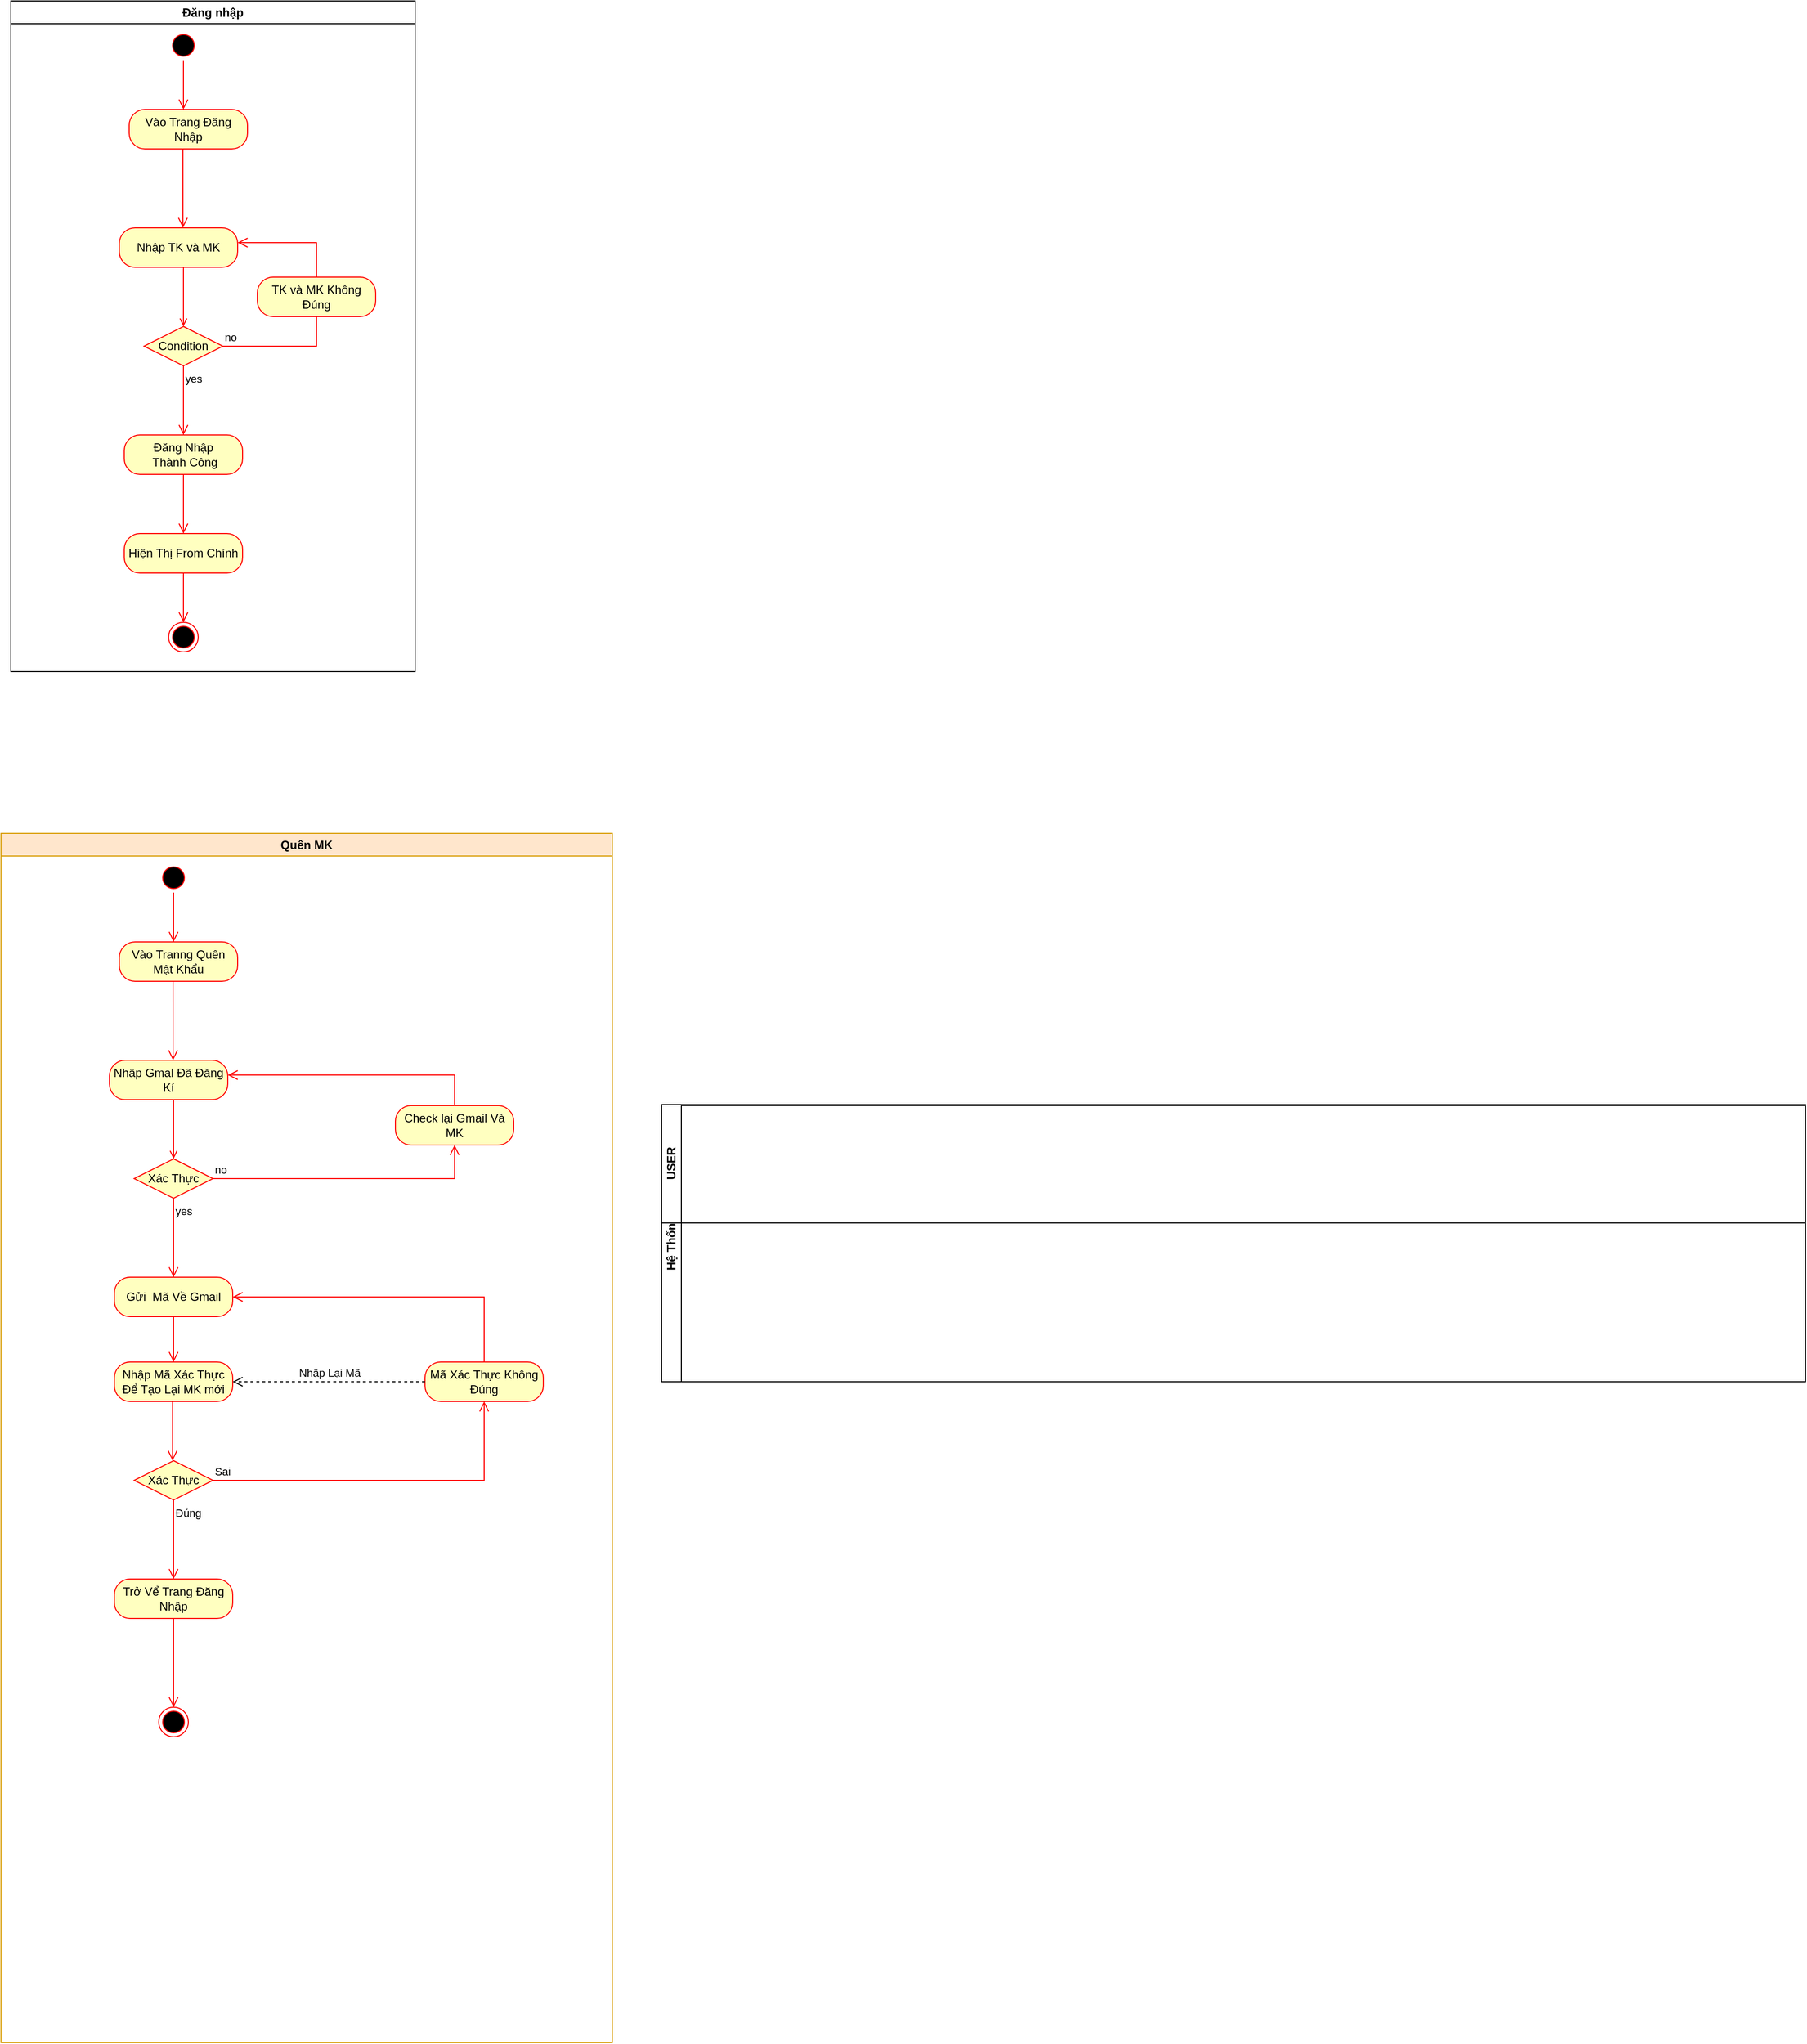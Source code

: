 <mxfile version="22.0.8" type="device">
  <diagram name="Page-1" id="e7e014a7-5840-1c2e-5031-d8a46d1fe8dd">
    <mxGraphModel dx="2603" dy="758" grid="1" gridSize="10" guides="1" tooltips="1" connect="1" arrows="1" fold="1" page="1" pageScale="1" pageWidth="1169" pageHeight="826" background="none" math="0" shadow="0">
      <root>
        <mxCell id="0" />
        <mxCell id="1" parent="0" />
        <mxCell id="2" value="Đăng nhập" style="swimlane;whiteSpace=wrap" parent="1" vertex="1">
          <mxGeometry x="-270" width="410" height="680" as="geometry" />
        </mxCell>
        <mxCell id="5" value="" style="ellipse;shape=startState;fillColor=#000000;strokeColor=#ff0000;" parent="2" vertex="1">
          <mxGeometry x="160" y="30" width="30" height="30" as="geometry" />
        </mxCell>
        <mxCell id="6" value="" style="edgeStyle=elbowEdgeStyle;elbow=horizontal;verticalAlign=bottom;endArrow=open;endSize=8;strokeColor=#FF0000;endFill=1;rounded=0" parent="2" source="5" edge="1">
          <mxGeometry x="100" y="40" as="geometry">
            <mxPoint x="175" y="110" as="targetPoint" />
          </mxGeometry>
        </mxCell>
        <mxCell id="11" value="" style="endArrow=open;strokeColor=#FF0000;endFill=1;rounded=0" parent="2" edge="1">
          <mxGeometry relative="1" as="geometry">
            <mxPoint x="175" y="270" as="sourcePoint" />
            <mxPoint x="175" y="330" as="targetPoint" />
          </mxGeometry>
        </mxCell>
        <mxCell id="20" value="" style="endArrow=open;strokeColor=#FF0000;endFill=1;rounded=0" parent="2" source="_XAov5C94fZW8wz78R0O-44" edge="1">
          <mxGeometry relative="1" as="geometry">
            <mxPoint x="210.714" y="330" as="sourcePoint" />
            <mxPoint x="185" y="348" as="targetPoint" />
          </mxGeometry>
        </mxCell>
        <mxCell id="_XAov5C94fZW8wz78R0O-44" value="Condition" style="rhombus;whiteSpace=wrap;html=1;fontColor=#000000;fillColor=#ffffc0;strokeColor=#ff0000;" vertex="1" parent="2">
          <mxGeometry x="135" y="330" width="80" height="40" as="geometry" />
        </mxCell>
        <mxCell id="_XAov5C94fZW8wz78R0O-45" value="no" style="edgeStyle=orthogonalEdgeStyle;html=1;align=left;verticalAlign=bottom;endArrow=open;endSize=8;strokeColor=#ff0000;rounded=0;exitX=1;exitY=0.5;exitDx=0;exitDy=0;" edge="1" source="_XAov5C94fZW8wz78R0O-44" parent="2">
          <mxGeometry x="-1" relative="1" as="geometry">
            <mxPoint x="310" y="310" as="targetPoint" />
            <mxPoint x="220" y="350" as="sourcePoint" />
            <Array as="points">
              <mxPoint x="310" y="350" />
            </Array>
          </mxGeometry>
        </mxCell>
        <mxCell id="_XAov5C94fZW8wz78R0O-50" value="TK và MK Không Đúng&lt;br&gt;" style="rounded=1;whiteSpace=wrap;html=1;arcSize=40;fontColor=#000000;fillColor=#ffffc0;strokeColor=#ff0000;" vertex="1" parent="2">
          <mxGeometry x="250" y="280" width="120" height="40" as="geometry" />
        </mxCell>
        <mxCell id="_XAov5C94fZW8wz78R0O-51" value="" style="edgeStyle=orthogonalEdgeStyle;html=1;verticalAlign=bottom;endArrow=open;endSize=8;strokeColor=#ff0000;rounded=0;entryX=1;entryY=0.5;entryDx=0;entryDy=0;" edge="1" source="_XAov5C94fZW8wz78R0O-50" parent="2">
          <mxGeometry relative="1" as="geometry">
            <mxPoint x="230" y="245" as="targetPoint" />
            <Array as="points">
              <mxPoint x="310" y="245" />
            </Array>
          </mxGeometry>
        </mxCell>
        <mxCell id="_XAov5C94fZW8wz78R0O-52" value="Đăng Nhập&lt;br&gt;&amp;nbsp;Thành Công" style="rounded=1;whiteSpace=wrap;html=1;arcSize=40;fontColor=#000000;fillColor=#ffffc0;strokeColor=#ff0000;" vertex="1" parent="2">
          <mxGeometry x="115" y="440" width="120" height="40" as="geometry" />
        </mxCell>
        <mxCell id="_XAov5C94fZW8wz78R0O-53" value="" style="edgeStyle=orthogonalEdgeStyle;html=1;verticalAlign=bottom;endArrow=open;endSize=8;strokeColor=#ff0000;rounded=0;entryX=0.5;entryY=0;entryDx=0;entryDy=0;" edge="1" source="_XAov5C94fZW8wz78R0O-52" parent="2" target="_XAov5C94fZW8wz78R0O-54">
          <mxGeometry relative="1" as="geometry">
            <mxPoint x="175" y="510" as="targetPoint" />
          </mxGeometry>
        </mxCell>
        <mxCell id="_XAov5C94fZW8wz78R0O-54" value="Hiện Thị From Chính&lt;br&gt;" style="rounded=1;whiteSpace=wrap;html=1;arcSize=40;fontColor=#000000;fillColor=#ffffc0;strokeColor=#ff0000;" vertex="1" parent="2">
          <mxGeometry x="115" y="540" width="120" height="40" as="geometry" />
        </mxCell>
        <mxCell id="_XAov5C94fZW8wz78R0O-55" value="" style="edgeStyle=orthogonalEdgeStyle;html=1;verticalAlign=bottom;endArrow=open;endSize=8;strokeColor=#ff0000;rounded=0;entryX=0.5;entryY=0;entryDx=0;entryDy=0;" edge="1" source="_XAov5C94fZW8wz78R0O-54" parent="2" target="_XAov5C94fZW8wz78R0O-56">
          <mxGeometry relative="1" as="geometry">
            <mxPoint x="175" y="610" as="targetPoint" />
          </mxGeometry>
        </mxCell>
        <mxCell id="_XAov5C94fZW8wz78R0O-56" value="" style="ellipse;html=1;shape=endState;fillColor=#000000;strokeColor=#ff0000;" vertex="1" parent="2">
          <mxGeometry x="160" y="630" width="30" height="30" as="geometry" />
        </mxCell>
        <mxCell id="_XAov5C94fZW8wz78R0O-59" value="Vào Trang Đăng Nhập&lt;br&gt;" style="rounded=1;whiteSpace=wrap;html=1;arcSize=40;fontColor=#000000;fillColor=#ffffc0;strokeColor=#ff0000;" vertex="1" parent="2">
          <mxGeometry x="120" y="110" width="120" height="40" as="geometry" />
        </mxCell>
        <mxCell id="_XAov5C94fZW8wz78R0O-61" value="Nhập TK và MK&lt;br&gt;" style="rounded=1;whiteSpace=wrap;html=1;arcSize=40;fontColor=#000000;fillColor=#ffffc0;strokeColor=#ff0000;" vertex="1" parent="2">
          <mxGeometry x="110" y="230" width="120" height="40" as="geometry" />
        </mxCell>
        <mxCell id="_XAov5C94fZW8wz78R0O-62" value="" style="edgeStyle=orthogonalEdgeStyle;html=1;verticalAlign=bottom;endArrow=open;endSize=8;strokeColor=#ff0000;rounded=0;exitX=0.454;exitY=1;exitDx=0;exitDy=0;exitPerimeter=0;" edge="1" source="_XAov5C94fZW8wz78R0O-59" parent="2">
          <mxGeometry relative="1" as="geometry">
            <mxPoint x="174.5" y="230" as="targetPoint" />
            <mxPoint x="175" y="160" as="sourcePoint" />
            <Array as="points" />
          </mxGeometry>
        </mxCell>
        <mxCell id="_XAov5C94fZW8wz78R0O-46" value="yes" style="edgeStyle=orthogonalEdgeStyle;html=1;align=left;verticalAlign=top;endArrow=open;endSize=8;strokeColor=#ff0000;rounded=0;entryX=0.5;entryY=0;entryDx=0;entryDy=0;" edge="1" source="_XAov5C94fZW8wz78R0O-44" parent="2" target="_XAov5C94fZW8wz78R0O-52">
          <mxGeometry x="-1" relative="1" as="geometry">
            <mxPoint x="195" y="430" as="targetPoint" />
            <Array as="points">
              <mxPoint x="175" y="430" />
              <mxPoint x="175" y="430" />
            </Array>
          </mxGeometry>
        </mxCell>
        <mxCell id="_XAov5C94fZW8wz78R0O-64" value="Quên MK" style="swimlane;whiteSpace=wrap;fillColor=#ffe6cc;strokeColor=#d79b00;" vertex="1" parent="1">
          <mxGeometry x="-280" y="844" width="620" height="1226" as="geometry" />
        </mxCell>
        <mxCell id="_XAov5C94fZW8wz78R0O-65" value="" style="ellipse;shape=startState;fillColor=#000000;strokeColor=#ff0000;" vertex="1" parent="_XAov5C94fZW8wz78R0O-64">
          <mxGeometry x="160" y="30" width="30" height="30" as="geometry" />
        </mxCell>
        <mxCell id="_XAov5C94fZW8wz78R0O-66" value="" style="edgeStyle=elbowEdgeStyle;elbow=horizontal;verticalAlign=bottom;endArrow=open;endSize=8;strokeColor=#FF0000;endFill=1;rounded=0" edge="1" parent="_XAov5C94fZW8wz78R0O-64" source="_XAov5C94fZW8wz78R0O-65">
          <mxGeometry x="100" y="40" as="geometry">
            <mxPoint x="175" y="110" as="targetPoint" />
          </mxGeometry>
        </mxCell>
        <mxCell id="_XAov5C94fZW8wz78R0O-67" value="" style="endArrow=open;strokeColor=#FF0000;endFill=1;rounded=0" edge="1" parent="_XAov5C94fZW8wz78R0O-64">
          <mxGeometry relative="1" as="geometry">
            <mxPoint x="175" y="270" as="sourcePoint" />
            <mxPoint x="175" y="330" as="targetPoint" />
          </mxGeometry>
        </mxCell>
        <mxCell id="_XAov5C94fZW8wz78R0O-68" value="" style="endArrow=open;strokeColor=#FF0000;endFill=1;rounded=0" edge="1" parent="_XAov5C94fZW8wz78R0O-64" source="_XAov5C94fZW8wz78R0O-69">
          <mxGeometry relative="1" as="geometry">
            <mxPoint x="210.714" y="330" as="sourcePoint" />
            <mxPoint x="185" y="348" as="targetPoint" />
          </mxGeometry>
        </mxCell>
        <mxCell id="_XAov5C94fZW8wz78R0O-69" value="Xác Thực" style="rhombus;whiteSpace=wrap;html=1;fontColor=#000000;fillColor=#ffffc0;strokeColor=#ff0000;" vertex="1" parent="_XAov5C94fZW8wz78R0O-64">
          <mxGeometry x="135" y="330" width="80" height="40" as="geometry" />
        </mxCell>
        <mxCell id="_XAov5C94fZW8wz78R0O-70" value="no" style="edgeStyle=orthogonalEdgeStyle;html=1;align=left;verticalAlign=bottom;endArrow=open;endSize=8;strokeColor=#ff0000;rounded=0;exitX=1;exitY=0.5;exitDx=0;exitDy=0;entryX=0.5;entryY=1;entryDx=0;entryDy=0;" edge="1" parent="_XAov5C94fZW8wz78R0O-64" source="_XAov5C94fZW8wz78R0O-69" target="_XAov5C94fZW8wz78R0O-71">
          <mxGeometry x="-1" relative="1" as="geometry">
            <mxPoint x="310" y="310" as="targetPoint" />
            <mxPoint x="220" y="350" as="sourcePoint" />
            <Array as="points">
              <mxPoint x="460" y="350" />
            </Array>
          </mxGeometry>
        </mxCell>
        <mxCell id="_XAov5C94fZW8wz78R0O-71" value="Check lại Gmail Và MK" style="rounded=1;whiteSpace=wrap;html=1;arcSize=40;fontColor=#000000;fillColor=#ffffc0;strokeColor=#ff0000;" vertex="1" parent="_XAov5C94fZW8wz78R0O-64">
          <mxGeometry x="400" y="276" width="120" height="40" as="geometry" />
        </mxCell>
        <mxCell id="_XAov5C94fZW8wz78R0O-72" value="" style="edgeStyle=orthogonalEdgeStyle;html=1;verticalAlign=bottom;endArrow=open;endSize=8;strokeColor=#ff0000;rounded=0;entryX=1;entryY=0.5;entryDx=0;entryDy=0;" edge="1" parent="_XAov5C94fZW8wz78R0O-64" source="_XAov5C94fZW8wz78R0O-71">
          <mxGeometry relative="1" as="geometry">
            <mxPoint x="230" y="245" as="targetPoint" />
            <Array as="points">
              <mxPoint x="460" y="245" />
            </Array>
          </mxGeometry>
        </mxCell>
        <mxCell id="_XAov5C94fZW8wz78R0O-73" value="Gửi&amp;nbsp; Mã Về Gmail" style="rounded=1;whiteSpace=wrap;html=1;arcSize=40;fontColor=#000000;fillColor=#ffffc0;strokeColor=#ff0000;" vertex="1" parent="_XAov5C94fZW8wz78R0O-64">
          <mxGeometry x="115" y="450" width="120" height="40" as="geometry" />
        </mxCell>
        <mxCell id="_XAov5C94fZW8wz78R0O-74" value="" style="edgeStyle=orthogonalEdgeStyle;html=1;verticalAlign=bottom;endArrow=open;endSize=8;strokeColor=#ff0000;rounded=0;entryX=0.5;entryY=0;entryDx=0;entryDy=0;" edge="1" parent="_XAov5C94fZW8wz78R0O-64" source="_XAov5C94fZW8wz78R0O-73" target="_XAov5C94fZW8wz78R0O-75">
          <mxGeometry relative="1" as="geometry">
            <mxPoint x="175" y="510" as="targetPoint" />
          </mxGeometry>
        </mxCell>
        <mxCell id="_XAov5C94fZW8wz78R0O-75" value="Nhập Mã Xác Thực Để Tạo Lại MK mới" style="rounded=1;whiteSpace=wrap;html=1;arcSize=40;fontColor=#000000;fillColor=#ffffc0;strokeColor=#ff0000;" vertex="1" parent="_XAov5C94fZW8wz78R0O-64">
          <mxGeometry x="115" y="536" width="120" height="40" as="geometry" />
        </mxCell>
        <mxCell id="_XAov5C94fZW8wz78R0O-76" value="" style="edgeStyle=orthogonalEdgeStyle;html=1;verticalAlign=bottom;endArrow=open;endSize=8;strokeColor=#ff0000;rounded=0;" edge="1" parent="_XAov5C94fZW8wz78R0O-64">
          <mxGeometry relative="1" as="geometry">
            <mxPoint x="174" y="636" as="targetPoint" />
            <mxPoint x="174" y="626" as="sourcePoint" />
            <Array as="points">
              <mxPoint x="174" y="576" />
              <mxPoint x="174" y="576" />
            </Array>
          </mxGeometry>
        </mxCell>
        <mxCell id="_XAov5C94fZW8wz78R0O-77" value="" style="ellipse;html=1;shape=endState;fillColor=#000000;strokeColor=#ff0000;" vertex="1" parent="_XAov5C94fZW8wz78R0O-64">
          <mxGeometry x="160" y="886" width="30" height="30" as="geometry" />
        </mxCell>
        <mxCell id="_XAov5C94fZW8wz78R0O-78" value="Vào Tranng Quên Mật Khẩu" style="rounded=1;whiteSpace=wrap;html=1;arcSize=40;fontColor=#000000;fillColor=#ffffc0;strokeColor=#ff0000;" vertex="1" parent="_XAov5C94fZW8wz78R0O-64">
          <mxGeometry x="120" y="110" width="120" height="40" as="geometry" />
        </mxCell>
        <mxCell id="_XAov5C94fZW8wz78R0O-79" value="Nhập Gmal Đã Đăng Kí" style="rounded=1;whiteSpace=wrap;html=1;arcSize=40;fontColor=#000000;fillColor=#ffffc0;strokeColor=#ff0000;" vertex="1" parent="_XAov5C94fZW8wz78R0O-64">
          <mxGeometry x="110" y="230" width="120" height="40" as="geometry" />
        </mxCell>
        <mxCell id="_XAov5C94fZW8wz78R0O-80" value="" style="edgeStyle=orthogonalEdgeStyle;html=1;verticalAlign=bottom;endArrow=open;endSize=8;strokeColor=#ff0000;rounded=0;exitX=0.454;exitY=1;exitDx=0;exitDy=0;exitPerimeter=0;" edge="1" parent="_XAov5C94fZW8wz78R0O-64" source="_XAov5C94fZW8wz78R0O-78">
          <mxGeometry relative="1" as="geometry">
            <mxPoint x="174.5" y="230" as="targetPoint" />
            <mxPoint x="175" y="160" as="sourcePoint" />
            <Array as="points" />
          </mxGeometry>
        </mxCell>
        <mxCell id="_XAov5C94fZW8wz78R0O-81" value="yes" style="edgeStyle=orthogonalEdgeStyle;html=1;align=left;verticalAlign=top;endArrow=open;endSize=8;strokeColor=#ff0000;rounded=0;entryX=0.5;entryY=0;entryDx=0;entryDy=0;" edge="1" parent="_XAov5C94fZW8wz78R0O-64" source="_XAov5C94fZW8wz78R0O-69" target="_XAov5C94fZW8wz78R0O-73">
          <mxGeometry x="-1" relative="1" as="geometry">
            <mxPoint x="195" y="430" as="targetPoint" />
            <Array as="points">
              <mxPoint x="175" y="430" />
              <mxPoint x="175" y="430" />
            </Array>
          </mxGeometry>
        </mxCell>
        <mxCell id="_XAov5C94fZW8wz78R0O-100" value="Trở Vể Trang Đăng Nhập" style="rounded=1;whiteSpace=wrap;html=1;arcSize=40;fontColor=#000000;fillColor=#ffffc0;strokeColor=#ff0000;" vertex="1" parent="_XAov5C94fZW8wz78R0O-64">
          <mxGeometry x="115" y="756" width="120" height="40" as="geometry" />
        </mxCell>
        <mxCell id="_XAov5C94fZW8wz78R0O-101" value="" style="edgeStyle=orthogonalEdgeStyle;html=1;verticalAlign=bottom;endArrow=open;endSize=8;strokeColor=#ff0000;rounded=0;entryX=0.5;entryY=0;entryDx=0;entryDy=0;" edge="1" parent="_XAov5C94fZW8wz78R0O-64" target="_XAov5C94fZW8wz78R0O-77">
          <mxGeometry relative="1" as="geometry">
            <mxPoint x="180" y="886" as="targetPoint" />
            <mxPoint x="175" y="836" as="sourcePoint" />
            <Array as="points">
              <mxPoint x="175" y="796" />
              <mxPoint x="175" y="796" />
            </Array>
          </mxGeometry>
        </mxCell>
        <mxCell id="_XAov5C94fZW8wz78R0O-108" value="Xác Thực" style="rhombus;whiteSpace=wrap;html=1;fontColor=#000000;fillColor=#ffffc0;strokeColor=#ff0000;" vertex="1" parent="_XAov5C94fZW8wz78R0O-64">
          <mxGeometry x="135" y="636" width="80" height="40" as="geometry" />
        </mxCell>
        <mxCell id="_XAov5C94fZW8wz78R0O-109" value="Sai&lt;br&gt;" style="edgeStyle=orthogonalEdgeStyle;html=1;align=left;verticalAlign=bottom;endArrow=open;endSize=8;strokeColor=#ff0000;rounded=0;entryX=0.5;entryY=1;entryDx=0;entryDy=0;" edge="1" source="_XAov5C94fZW8wz78R0O-108" parent="_XAov5C94fZW8wz78R0O-64" target="_XAov5C94fZW8wz78R0O-113">
          <mxGeometry x="-1" relative="1" as="geometry">
            <mxPoint x="330" y="616" as="targetPoint" />
            <Array as="points">
              <mxPoint x="490" y="656" />
            </Array>
          </mxGeometry>
        </mxCell>
        <mxCell id="_XAov5C94fZW8wz78R0O-110" value="Đúng&lt;br&gt;" style="edgeStyle=orthogonalEdgeStyle;html=1;align=left;verticalAlign=top;endArrow=open;endSize=8;strokeColor=#ff0000;rounded=0;" edge="1" source="_XAov5C94fZW8wz78R0O-108" parent="_XAov5C94fZW8wz78R0O-64">
          <mxGeometry x="-1" relative="1" as="geometry">
            <mxPoint x="175" y="756" as="targetPoint" />
          </mxGeometry>
        </mxCell>
        <mxCell id="_XAov5C94fZW8wz78R0O-113" value="Mã Xác Thực Không Đúng" style="rounded=1;whiteSpace=wrap;html=1;arcSize=40;fontColor=#000000;fillColor=#ffffc0;strokeColor=#ff0000;" vertex="1" parent="_XAov5C94fZW8wz78R0O-64">
          <mxGeometry x="430" y="536" width="120" height="40" as="geometry" />
        </mxCell>
        <mxCell id="_XAov5C94fZW8wz78R0O-115" style="edgeStyle=orthogonalEdgeStyle;rounded=0;orthogonalLoop=1;jettySize=auto;html=1;exitX=0.5;exitY=1;exitDx=0;exitDy=0;" edge="1" parent="_XAov5C94fZW8wz78R0O-64" source="_XAov5C94fZW8wz78R0O-113" target="_XAov5C94fZW8wz78R0O-113">
          <mxGeometry relative="1" as="geometry" />
        </mxCell>
        <mxCell id="_XAov5C94fZW8wz78R0O-114" value="" style="edgeStyle=orthogonalEdgeStyle;html=1;verticalAlign=bottom;endArrow=open;endSize=8;strokeColor=#ff0000;rounded=0;entryX=1;entryY=0.5;entryDx=0;entryDy=0;" edge="1" parent="_XAov5C94fZW8wz78R0O-64" target="_XAov5C94fZW8wz78R0O-73">
          <mxGeometry relative="1" as="geometry">
            <mxPoint x="329" y="466" as="targetPoint" />
            <mxPoint x="480" y="536" as="sourcePoint" />
            <Array as="points">
              <mxPoint x="490" y="536" />
              <mxPoint x="490" y="470" />
            </Array>
          </mxGeometry>
        </mxCell>
        <mxCell id="_XAov5C94fZW8wz78R0O-128" value="Nhập Lại Mã" style="html=1;verticalAlign=bottom;endArrow=open;dashed=1;endSize=8;curved=0;rounded=0;exitX=0;exitY=0.5;exitDx=0;exitDy=0;entryX=1;entryY=0.5;entryDx=0;entryDy=0;" edge="1" parent="_XAov5C94fZW8wz78R0O-64" source="_XAov5C94fZW8wz78R0O-113" target="_XAov5C94fZW8wz78R0O-75">
          <mxGeometry relative="1" as="geometry">
            <mxPoint x="270" y="506" as="sourcePoint" />
            <mxPoint x="190" y="506" as="targetPoint" />
            <Array as="points" />
          </mxGeometry>
        </mxCell>
        <mxCell id="_XAov5C94fZW8wz78R0O-119" value="" style="swimlane;childLayout=stackLayout;resizeParent=1;resizeParentMax=0;horizontal=1;startSize=0;horizontalStack=0;html=1;" vertex="1" parent="1">
          <mxGeometry x="390" y="1120" width="1160" height="280" as="geometry">
            <mxRectangle x="390" y="1100" width="70" height="30" as="alternateBounds" />
          </mxGeometry>
        </mxCell>
        <mxCell id="_XAov5C94fZW8wz78R0O-122" value="Hệ Thống" style="swimlane;startSize=20;horizontal=0;html=1;" vertex="1" parent="_XAov5C94fZW8wz78R0O-119">
          <mxGeometry width="1160" height="280" as="geometry" />
        </mxCell>
        <mxCell id="_XAov5C94fZW8wz78R0O-120" value="USER" style="swimlane;startSize=20;horizontal=0;html=1;" vertex="1" parent="1">
          <mxGeometry x="390" y="1119" width="1160" height="120" as="geometry" />
        </mxCell>
      </root>
    </mxGraphModel>
  </diagram>
</mxfile>
